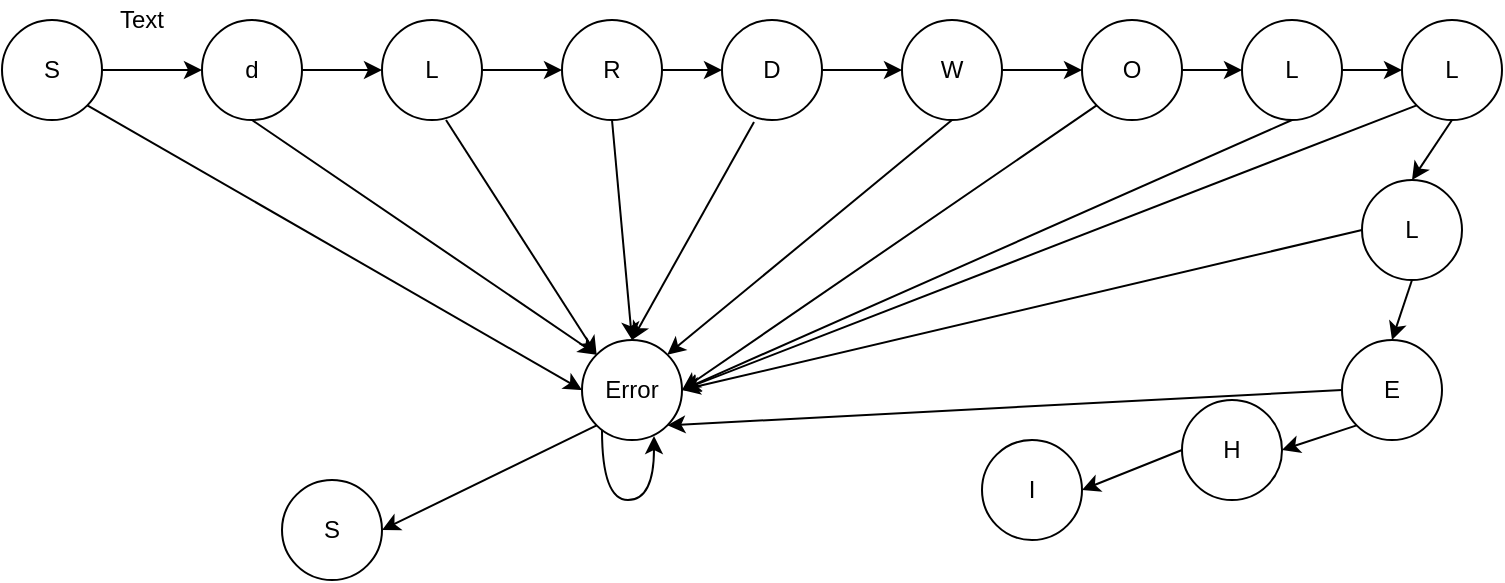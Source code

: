 <mxfile version="14.7.0" type="github"><diagram id="x0KxTQFhnP8CIi758Cpj" name="Page-1"><mxGraphModel dx="840" dy="797" grid="1" gridSize="10" guides="1" tooltips="1" connect="1" arrows="1" fold="1" page="1" pageScale="1" pageWidth="850" pageHeight="1100" math="0" shadow="0"><root><mxCell id="0"/><mxCell id="1" parent="0"/><mxCell id="bo-OnJL9LOYkDEpv9ZMt-1" value="S" style="ellipse;whiteSpace=wrap;html=1;aspect=fixed;" vertex="1" parent="1"><mxGeometry x="40" y="210" width="50" height="50" as="geometry"/></mxCell><mxCell id="bo-OnJL9LOYkDEpv9ZMt-2" value="d" style="ellipse;whiteSpace=wrap;html=1;aspect=fixed;" vertex="1" parent="1"><mxGeometry x="140" y="210" width="50" height="50" as="geometry"/></mxCell><mxCell id="bo-OnJL9LOYkDEpv9ZMt-3" value="L" style="ellipse;whiteSpace=wrap;html=1;aspect=fixed;" vertex="1" parent="1"><mxGeometry x="230" y="210" width="50" height="50" as="geometry"/></mxCell><mxCell id="bo-OnJL9LOYkDEpv9ZMt-4" value="R" style="ellipse;whiteSpace=wrap;html=1;aspect=fixed;" vertex="1" parent="1"><mxGeometry x="320" y="210" width="50" height="50" as="geometry"/></mxCell><mxCell id="bo-OnJL9LOYkDEpv9ZMt-5" value="D" style="ellipse;whiteSpace=wrap;html=1;aspect=fixed;" vertex="1" parent="1"><mxGeometry x="400" y="210" width="50" height="50" as="geometry"/></mxCell><mxCell id="bo-OnJL9LOYkDEpv9ZMt-6" value="L" style="ellipse;whiteSpace=wrap;html=1;aspect=fixed;" vertex="1" parent="1"><mxGeometry x="660" y="210" width="50" height="50" as="geometry"/></mxCell><mxCell id="bo-OnJL9LOYkDEpv9ZMt-7" value="O" style="ellipse;whiteSpace=wrap;html=1;aspect=fixed;" vertex="1" parent="1"><mxGeometry x="580" y="210" width="50" height="50" as="geometry"/></mxCell><mxCell id="bo-OnJL9LOYkDEpv9ZMt-8" value="W" style="ellipse;whiteSpace=wrap;html=1;aspect=fixed;" vertex="1" parent="1"><mxGeometry x="490" y="210" width="50" height="50" as="geometry"/></mxCell><mxCell id="bo-OnJL9LOYkDEpv9ZMt-9" value="L" style="ellipse;whiteSpace=wrap;html=1;aspect=fixed;" vertex="1" parent="1"><mxGeometry x="740" y="210" width="50" height="50" as="geometry"/></mxCell><mxCell id="bo-OnJL9LOYkDEpv9ZMt-10" value="L" style="ellipse;whiteSpace=wrap;html=1;aspect=fixed;" vertex="1" parent="1"><mxGeometry x="720" y="290" width="50" height="50" as="geometry"/></mxCell><mxCell id="bo-OnJL9LOYkDEpv9ZMt-11" value="E" style="ellipse;whiteSpace=wrap;html=1;aspect=fixed;" vertex="1" parent="1"><mxGeometry x="710" y="370" width="50" height="50" as="geometry"/></mxCell><mxCell id="bo-OnJL9LOYkDEpv9ZMt-13" value="H" style="ellipse;whiteSpace=wrap;html=1;aspect=fixed;" vertex="1" parent="1"><mxGeometry x="630" y="400" width="50" height="50" as="geometry"/></mxCell><mxCell id="bo-OnJL9LOYkDEpv9ZMt-14" value="I" style="ellipse;whiteSpace=wrap;html=1;aspect=fixed;" vertex="1" parent="1"><mxGeometry x="530" y="420" width="50" height="50" as="geometry"/></mxCell><mxCell id="bo-OnJL9LOYkDEpv9ZMt-15" value="Error" style="ellipse;whiteSpace=wrap;html=1;aspect=fixed;" vertex="1" parent="1"><mxGeometry x="330" y="370" width="50" height="50" as="geometry"/></mxCell><mxCell id="bo-OnJL9LOYkDEpv9ZMt-16" value="S" style="ellipse;whiteSpace=wrap;html=1;aspect=fixed;" vertex="1" parent="1"><mxGeometry x="180" y="440" width="50" height="50" as="geometry"/></mxCell><mxCell id="bo-OnJL9LOYkDEpv9ZMt-17" value="" style="endArrow=classic;html=1;exitX=1;exitY=0.5;exitDx=0;exitDy=0;entryX=0;entryY=0.5;entryDx=0;entryDy=0;" edge="1" parent="1" source="bo-OnJL9LOYkDEpv9ZMt-1" target="bo-OnJL9LOYkDEpv9ZMt-2"><mxGeometry width="50" height="50" relative="1" as="geometry"><mxPoint x="360" y="430" as="sourcePoint"/><mxPoint x="410" y="380" as="targetPoint"/></mxGeometry></mxCell><mxCell id="bo-OnJL9LOYkDEpv9ZMt-18" value="" style="endArrow=classic;html=1;exitX=1;exitY=0.5;exitDx=0;exitDy=0;entryX=0;entryY=0.5;entryDx=0;entryDy=0;" edge="1" parent="1" source="bo-OnJL9LOYkDEpv9ZMt-2" target="bo-OnJL9LOYkDEpv9ZMt-3"><mxGeometry width="50" height="50" relative="1" as="geometry"><mxPoint x="132.678" y="257.322" as="sourcePoint"/><mxPoint x="178" y="234" as="targetPoint"/></mxGeometry></mxCell><mxCell id="bo-OnJL9LOYkDEpv9ZMt-19" value="" style="endArrow=classic;html=1;exitX=1;exitY=0.5;exitDx=0;exitDy=0;entryX=0;entryY=0.5;entryDx=0;entryDy=0;" edge="1" parent="1" source="bo-OnJL9LOYkDEpv9ZMt-7" target="bo-OnJL9LOYkDEpv9ZMt-6"><mxGeometry width="50" height="50" relative="1" as="geometry"><mxPoint x="222.678" y="242.678" as="sourcePoint"/><mxPoint x="277.322" y="267.322" as="targetPoint"/></mxGeometry></mxCell><mxCell id="bo-OnJL9LOYkDEpv9ZMt-20" value="" style="endArrow=classic;html=1;exitX=1;exitY=0.5;exitDx=0;exitDy=0;entryX=0;entryY=0.5;entryDx=0;entryDy=0;" edge="1" parent="1" source="bo-OnJL9LOYkDEpv9ZMt-8" target="bo-OnJL9LOYkDEpv9ZMt-7"><mxGeometry width="50" height="50" relative="1" as="geometry"><mxPoint x="232.678" y="252.678" as="sourcePoint"/><mxPoint x="287.322" y="277.322" as="targetPoint"/></mxGeometry></mxCell><mxCell id="bo-OnJL9LOYkDEpv9ZMt-21" value="" style="endArrow=classic;html=1;exitX=1;exitY=0.5;exitDx=0;exitDy=0;entryX=0;entryY=0.5;entryDx=0;entryDy=0;" edge="1" parent="1" source="bo-OnJL9LOYkDEpv9ZMt-5" target="bo-OnJL9LOYkDEpv9ZMt-8"><mxGeometry width="50" height="50" relative="1" as="geometry"><mxPoint x="242.678" y="262.678" as="sourcePoint"/><mxPoint x="297.322" y="287.322" as="targetPoint"/></mxGeometry></mxCell><mxCell id="bo-OnJL9LOYkDEpv9ZMt-22" value="" style="endArrow=classic;html=1;exitX=1;exitY=0.5;exitDx=0;exitDy=0;entryX=0;entryY=0.5;entryDx=0;entryDy=0;" edge="1" parent="1" source="bo-OnJL9LOYkDEpv9ZMt-4" target="bo-OnJL9LOYkDEpv9ZMt-5"><mxGeometry width="50" height="50" relative="1" as="geometry"><mxPoint x="252.678" y="272.678" as="sourcePoint"/><mxPoint x="307.322" y="297.322" as="targetPoint"/></mxGeometry></mxCell><mxCell id="bo-OnJL9LOYkDEpv9ZMt-23" value="" style="endArrow=classic;html=1;exitX=1;exitY=0.5;exitDx=0;exitDy=0;entryX=0;entryY=0.5;entryDx=0;entryDy=0;" edge="1" parent="1" source="bo-OnJL9LOYkDEpv9ZMt-3" target="bo-OnJL9LOYkDEpv9ZMt-4"><mxGeometry width="50" height="50" relative="1" as="geometry"><mxPoint x="262.678" y="282.678" as="sourcePoint"/><mxPoint x="317.322" y="307.322" as="targetPoint"/></mxGeometry></mxCell><mxCell id="bo-OnJL9LOYkDEpv9ZMt-25" value="" style="endArrow=classic;html=1;exitX=0.5;exitY=1;exitDx=0;exitDy=0;entryX=0.5;entryY=0;entryDx=0;entryDy=0;" edge="1" parent="1" source="bo-OnJL9LOYkDEpv9ZMt-9" target="bo-OnJL9LOYkDEpv9ZMt-10"><mxGeometry width="50" height="50" relative="1" as="geometry"><mxPoint x="592.678" y="267.322" as="sourcePoint"/><mxPoint x="637.322" y="232.678" as="targetPoint"/></mxGeometry></mxCell><mxCell id="bo-OnJL9LOYkDEpv9ZMt-26" value="" style="endArrow=classic;html=1;exitX=1;exitY=0.5;exitDx=0;exitDy=0;entryX=0;entryY=0.5;entryDx=0;entryDy=0;" edge="1" parent="1" source="bo-OnJL9LOYkDEpv9ZMt-6" target="bo-OnJL9LOYkDEpv9ZMt-9"><mxGeometry width="50" height="50" relative="1" as="geometry"><mxPoint x="602.678" y="277.322" as="sourcePoint"/><mxPoint x="647.322" y="242.678" as="targetPoint"/></mxGeometry></mxCell><mxCell id="bo-OnJL9LOYkDEpv9ZMt-27" value="" style="endArrow=classic;html=1;exitX=0.5;exitY=1;exitDx=0;exitDy=0;entryX=0.5;entryY=0;entryDx=0;entryDy=0;" edge="1" parent="1" source="bo-OnJL9LOYkDEpv9ZMt-10" target="bo-OnJL9LOYkDEpv9ZMt-11"><mxGeometry width="50" height="50" relative="1" as="geometry"><mxPoint x="717.322" y="292.678" as="sourcePoint"/><mxPoint x="675" y="330" as="targetPoint"/></mxGeometry></mxCell><mxCell id="bo-OnJL9LOYkDEpv9ZMt-28" value="" style="endArrow=classic;html=1;exitX=0;exitY=1;exitDx=0;exitDy=0;entryX=1;entryY=0.5;entryDx=0;entryDy=0;" edge="1" parent="1" source="bo-OnJL9LOYkDEpv9ZMt-11" target="bo-OnJL9LOYkDEpv9ZMt-13"><mxGeometry width="50" height="50" relative="1" as="geometry"><mxPoint x="692.678" y="372.678" as="sourcePoint"/><mxPoint x="727.322" y="387.322" as="targetPoint"/></mxGeometry></mxCell><mxCell id="bo-OnJL9LOYkDEpv9ZMt-29" value="" style="endArrow=classic;html=1;exitX=0;exitY=0.5;exitDx=0;exitDy=0;entryX=1;entryY=0.5;entryDx=0;entryDy=0;" edge="1" parent="1" source="bo-OnJL9LOYkDEpv9ZMt-13" target="bo-OnJL9LOYkDEpv9ZMt-14"><mxGeometry width="50" height="50" relative="1" as="geometry"><mxPoint x="727.322" y="422.678" as="sourcePoint"/><mxPoint x="692.678" y="437.322" as="targetPoint"/></mxGeometry></mxCell><mxCell id="bo-OnJL9LOYkDEpv9ZMt-30" value="" style="endArrow=classic;html=1;exitX=1;exitY=1;exitDx=0;exitDy=0;entryX=0;entryY=0.5;entryDx=0;entryDy=0;" edge="1" parent="1" source="bo-OnJL9LOYkDEpv9ZMt-1" target="bo-OnJL9LOYkDEpv9ZMt-15"><mxGeometry width="50" height="50" relative="1" as="geometry"><mxPoint x="360" y="430" as="sourcePoint"/><mxPoint x="410" y="380" as="targetPoint"/></mxGeometry></mxCell><mxCell id="bo-OnJL9LOYkDEpv9ZMt-32" value="" style="endArrow=classic;html=1;exitX=0.5;exitY=1;exitDx=0;exitDy=0;entryX=0;entryY=0;entryDx=0;entryDy=0;" edge="1" parent="1" source="bo-OnJL9LOYkDEpv9ZMt-2" target="bo-OnJL9LOYkDEpv9ZMt-15"><mxGeometry width="50" height="50" relative="1" as="geometry"><mxPoint x="132.678" y="292.678" as="sourcePoint"/><mxPoint x="340" y="405" as="targetPoint"/></mxGeometry></mxCell><mxCell id="bo-OnJL9LOYkDEpv9ZMt-33" value="" style="endArrow=classic;html=1;exitX=0.64;exitY=1;exitDx=0;exitDy=0;exitPerimeter=0;entryX=0;entryY=0;entryDx=0;entryDy=0;" edge="1" parent="1" source="bo-OnJL9LOYkDEpv9ZMt-3" target="bo-OnJL9LOYkDEpv9ZMt-15"><mxGeometry width="50" height="50" relative="1" as="geometry"><mxPoint x="205" y="250" as="sourcePoint"/><mxPoint x="340" y="370" as="targetPoint"/></mxGeometry></mxCell><mxCell id="bo-OnJL9LOYkDEpv9ZMt-34" value="" style="endArrow=classic;html=1;exitX=0.5;exitY=1;exitDx=0;exitDy=0;entryX=0.5;entryY=0;entryDx=0;entryDy=0;" edge="1" parent="1" source="bo-OnJL9LOYkDEpv9ZMt-4" target="bo-OnJL9LOYkDEpv9ZMt-15"><mxGeometry width="50" height="50" relative="1" as="geometry"><mxPoint x="302" y="310" as="sourcePoint"/><mxPoint x="347.322" y="387.322" as="targetPoint"/></mxGeometry></mxCell><mxCell id="bo-OnJL9LOYkDEpv9ZMt-35" value="" style="endArrow=classic;html=1;exitX=0.32;exitY=1.02;exitDx=0;exitDy=0;entryX=0.5;entryY=0;entryDx=0;entryDy=0;exitPerimeter=0;" edge="1" parent="1" source="bo-OnJL9LOYkDEpv9ZMt-5" target="bo-OnJL9LOYkDEpv9ZMt-15"><mxGeometry width="50" height="50" relative="1" as="geometry"><mxPoint x="355" y="250" as="sourcePoint"/><mxPoint x="365" y="380" as="targetPoint"/></mxGeometry></mxCell><mxCell id="bo-OnJL9LOYkDEpv9ZMt-36" value="" style="endArrow=classic;html=1;exitX=0.5;exitY=1;exitDx=0;exitDy=0;entryX=1;entryY=0;entryDx=0;entryDy=0;" edge="1" parent="1" source="bo-OnJL9LOYkDEpv9ZMt-8" target="bo-OnJL9LOYkDEpv9ZMt-15"><mxGeometry width="50" height="50" relative="1" as="geometry"><mxPoint x="426" y="311" as="sourcePoint"/><mxPoint x="365" y="380" as="targetPoint"/></mxGeometry></mxCell><mxCell id="bo-OnJL9LOYkDEpv9ZMt-37" value="" style="endArrow=classic;html=1;exitX=0;exitY=1;exitDx=0;exitDy=0;entryX=1;entryY=0.5;entryDx=0;entryDy=0;" edge="1" parent="1" source="bo-OnJL9LOYkDEpv9ZMt-7" target="bo-OnJL9LOYkDEpv9ZMt-15"><mxGeometry width="50" height="50" relative="1" as="geometry"><mxPoint x="495" y="240" as="sourcePoint"/><mxPoint x="383" y="387" as="targetPoint"/></mxGeometry></mxCell><mxCell id="bo-OnJL9LOYkDEpv9ZMt-39" value="" style="endArrow=classic;html=1;exitX=0.5;exitY=1;exitDx=0;exitDy=0;entryX=1;entryY=0.5;entryDx=0;entryDy=0;" edge="1" parent="1" source="bo-OnJL9LOYkDEpv9ZMt-6" target="bo-OnJL9LOYkDEpv9ZMt-15"><mxGeometry width="50" height="50" relative="1" as="geometry"><mxPoint x="597.322" y="262.678" as="sourcePoint"/><mxPoint x="390" y="405" as="targetPoint"/></mxGeometry></mxCell><mxCell id="bo-OnJL9LOYkDEpv9ZMt-40" value="" style="endArrow=classic;html=1;exitX=0;exitY=1;exitDx=0;exitDy=0;entryX=1;entryY=0.5;entryDx=0;entryDy=0;" edge="1" parent="1" source="bo-OnJL9LOYkDEpv9ZMt-9" target="bo-OnJL9LOYkDEpv9ZMt-15"><mxGeometry width="50" height="50" relative="1" as="geometry"><mxPoint x="695" y="270" as="sourcePoint"/><mxPoint x="390" y="405" as="targetPoint"/></mxGeometry></mxCell><mxCell id="bo-OnJL9LOYkDEpv9ZMt-41" value="" style="endArrow=classic;html=1;exitX=0;exitY=0.5;exitDx=0;exitDy=0;entryX=1;entryY=0.5;entryDx=0;entryDy=0;" edge="1" parent="1" source="bo-OnJL9LOYkDEpv9ZMt-10" target="bo-OnJL9LOYkDEpv9ZMt-15"><mxGeometry width="50" height="50" relative="1" as="geometry"><mxPoint x="757.322" y="262.678" as="sourcePoint"/><mxPoint x="390" y="405" as="targetPoint"/></mxGeometry></mxCell><mxCell id="bo-OnJL9LOYkDEpv9ZMt-42" value="" style="endArrow=classic;html=1;exitX=0;exitY=0.5;exitDx=0;exitDy=0;entryX=1;entryY=1;entryDx=0;entryDy=0;" edge="1" parent="1" source="bo-OnJL9LOYkDEpv9ZMt-11" target="bo-OnJL9LOYkDEpv9ZMt-15"><mxGeometry width="50" height="50" relative="1" as="geometry"><mxPoint x="730" y="325" as="sourcePoint"/><mxPoint x="390" y="405" as="targetPoint"/></mxGeometry></mxCell><mxCell id="bo-OnJL9LOYkDEpv9ZMt-43" style="edgeStyle=orthogonalEdgeStyle;rounded=0;orthogonalLoop=1;jettySize=auto;html=1;entryX=0.72;entryY=0.96;entryDx=0;entryDy=0;entryPerimeter=0;curved=1;" edge="1" parent="1" source="bo-OnJL9LOYkDEpv9ZMt-15" target="bo-OnJL9LOYkDEpv9ZMt-15"><mxGeometry relative="1" as="geometry"><Array as="points"><mxPoint x="340" y="450"/><mxPoint x="366" y="450"/></Array></mxGeometry></mxCell><mxCell id="bo-OnJL9LOYkDEpv9ZMt-44" value="" style="endArrow=classic;html=1;exitX=0;exitY=1;exitDx=0;exitDy=0;entryX=1;entryY=0.5;entryDx=0;entryDy=0;" edge="1" parent="1" source="bo-OnJL9LOYkDEpv9ZMt-15" target="bo-OnJL9LOYkDEpv9ZMt-16"><mxGeometry width="50" height="50" relative="1" as="geometry"><mxPoint x="92.678" y="262.678" as="sourcePoint"/><mxPoint x="340" y="405" as="targetPoint"/></mxGeometry></mxCell><mxCell id="bo-OnJL9LOYkDEpv9ZMt-46" value="Text" style="text;html=1;strokeColor=none;fillColor=none;align=center;verticalAlign=middle;whiteSpace=wrap;rounded=0;" vertex="1" parent="1"><mxGeometry x="90" y="200" width="40" height="20" as="geometry"/></mxCell></root></mxGraphModel></diagram></mxfile>